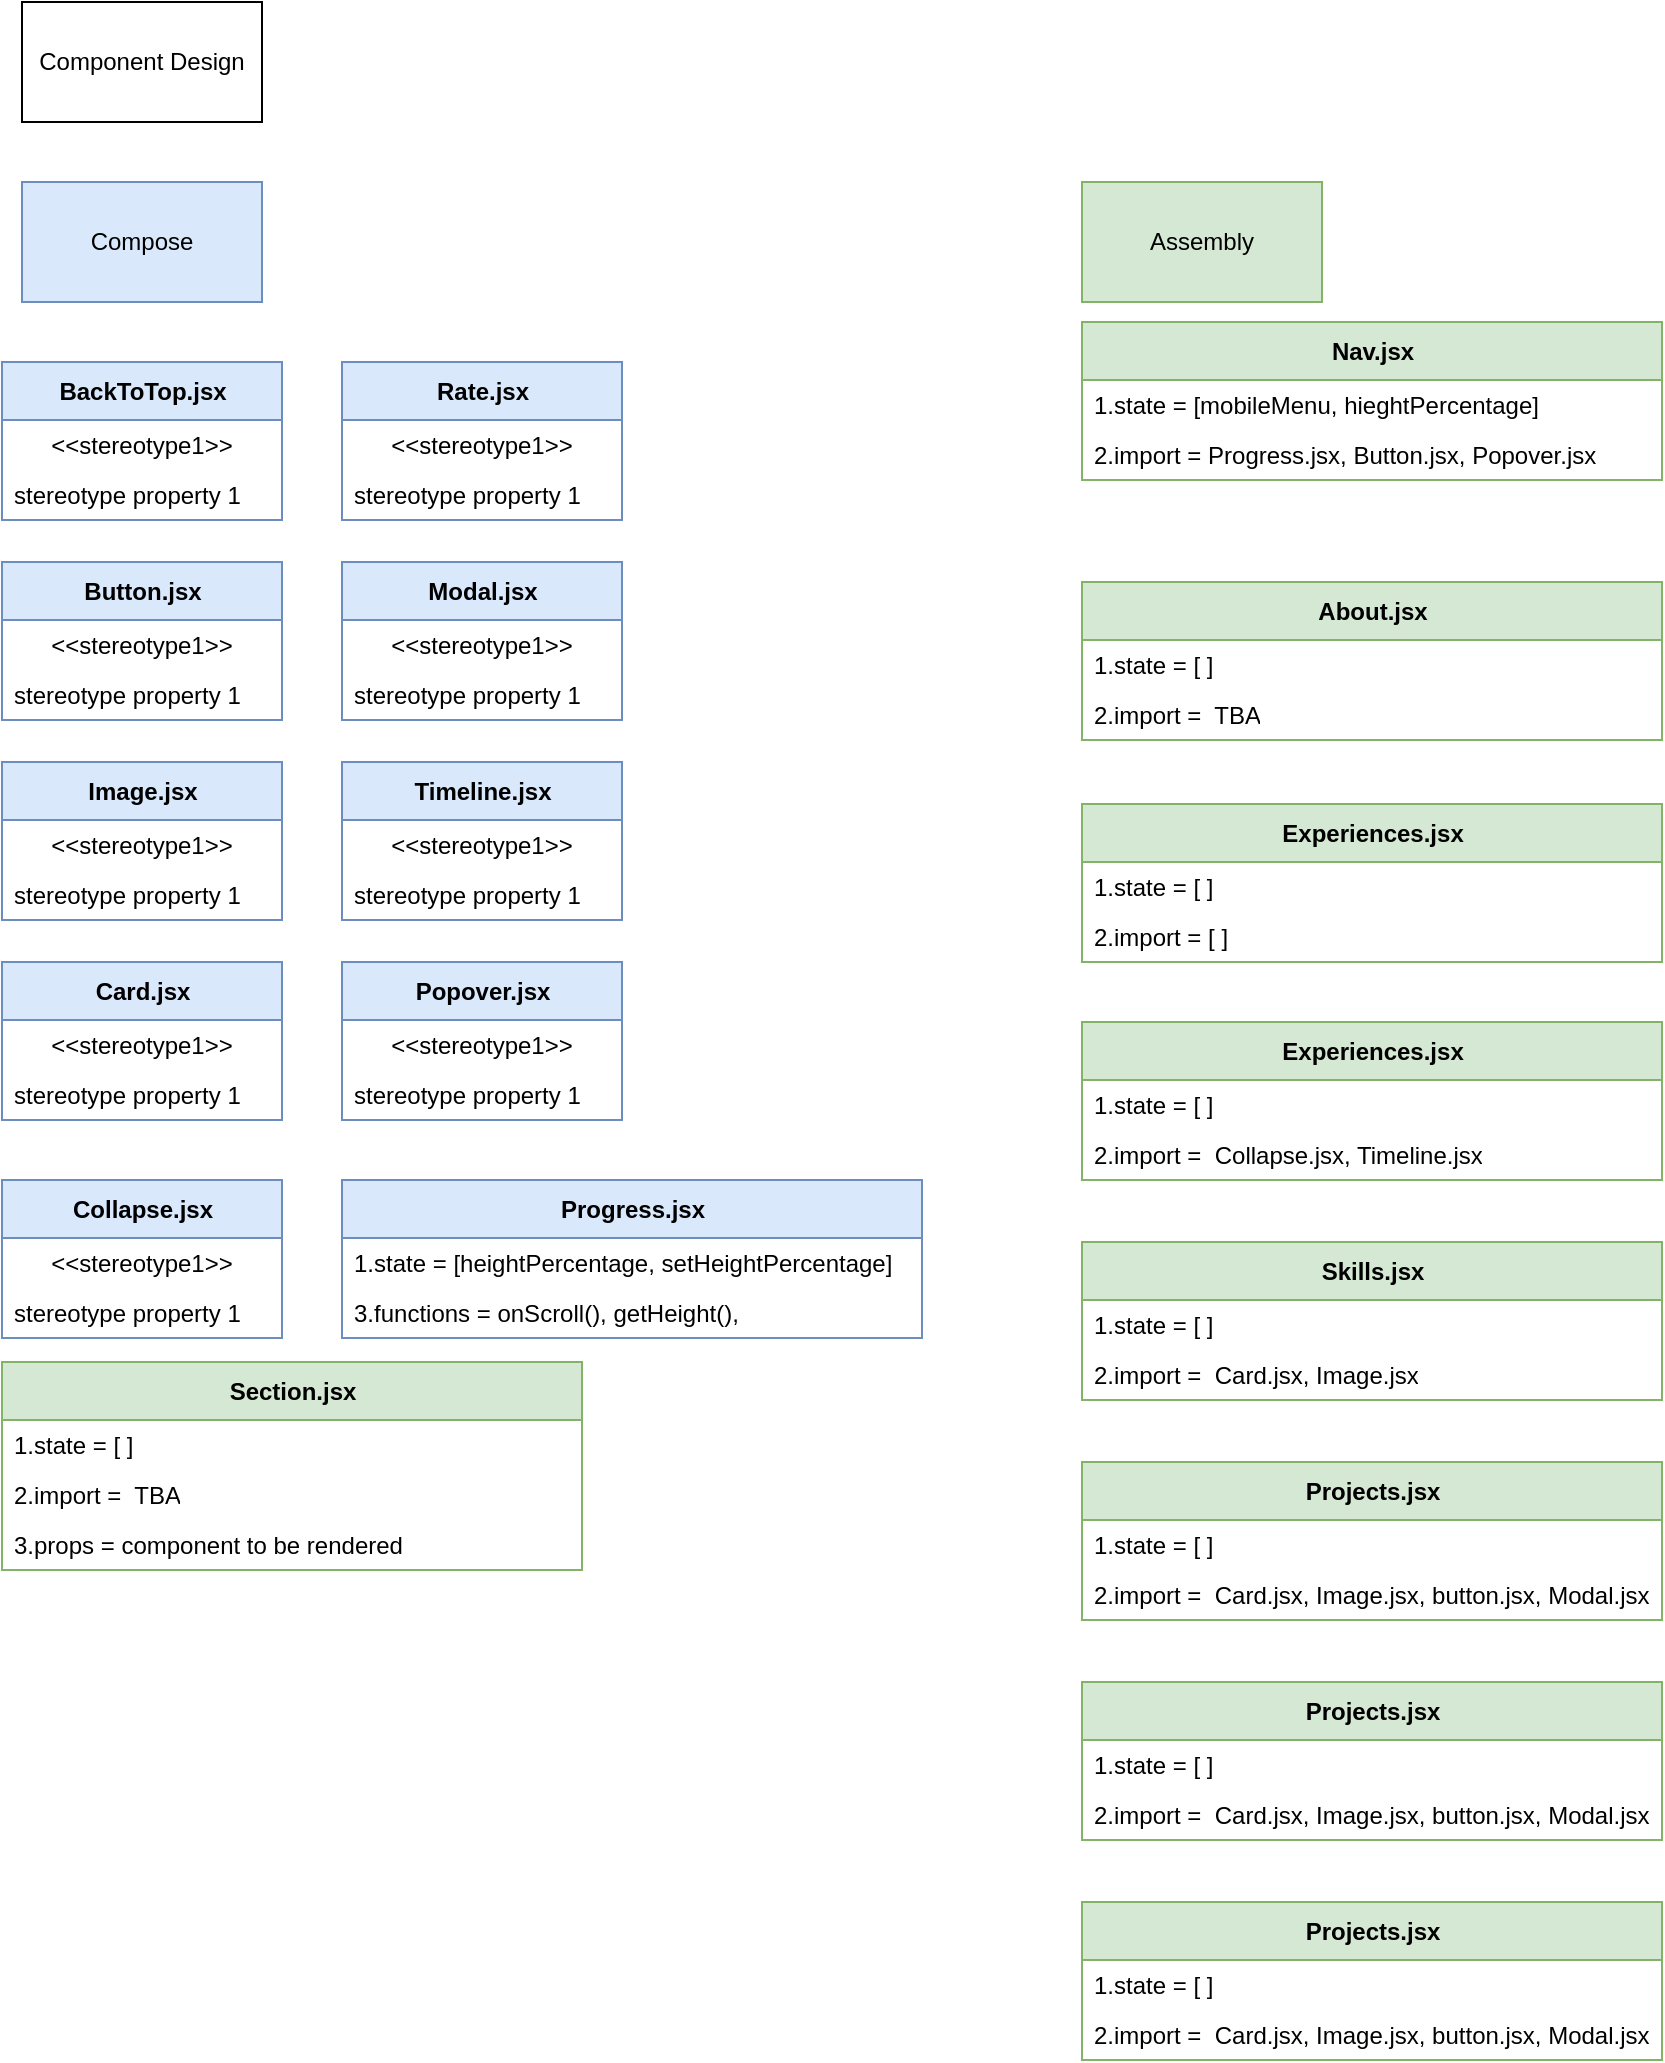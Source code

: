 <mxfile version="19.0.3" type="device"><diagram id="y4vdwd6SdsF2jcxnm0gh" name="Page-1"><mxGraphModel dx="295" dy="751" grid="1" gridSize="10" guides="1" tooltips="1" connect="1" arrows="1" fold="1" page="1" pageScale="1" pageWidth="2339" pageHeight="3300" math="0" shadow="0"><root><mxCell id="0"/><mxCell id="1" parent="0"/><mxCell id="eV-yar144Pc9FKJqsoMi-1" value="Nav.jsx" style="swimlane;fontStyle=1;align=center;verticalAlign=middle;childLayout=stackLayout;horizontal=1;startSize=29;horizontalStack=0;resizeParent=1;resizeParentMax=0;resizeLast=0;collapsible=0;marginBottom=0;html=1;fillColor=#d5e8d4;strokeColor=#82b366;" vertex="1" parent="1"><mxGeometry x="600" y="200" width="290" height="79" as="geometry"/></mxCell><mxCell id="eV-yar144Pc9FKJqsoMi-2" value="1.state = [mobileMenu, hieghtPercentage]" style="text;html=1;strokeColor=none;fillColor=none;align=left;verticalAlign=middle;spacingLeft=4;spacingRight=4;overflow=hidden;rotatable=0;points=[[0,0.5],[1,0.5]];portConstraint=eastwest;" vertex="1" parent="eV-yar144Pc9FKJqsoMi-1"><mxGeometry y="29" width="290" height="25" as="geometry"/></mxCell><mxCell id="eV-yar144Pc9FKJqsoMi-3" value="2.import = Progress.jsx, Button.jsx, Popover.jsx" style="text;html=1;strokeColor=none;fillColor=none;align=left;verticalAlign=middle;spacingLeft=4;spacingRight=4;overflow=hidden;rotatable=0;points=[[0,0.5],[1,0.5]];portConstraint=eastwest;" vertex="1" parent="eV-yar144Pc9FKJqsoMi-1"><mxGeometry y="54" width="290" height="25" as="geometry"/></mxCell><mxCell id="eV-yar144Pc9FKJqsoMi-4" value="Button.jsx" style="swimlane;fontStyle=1;align=center;verticalAlign=middle;childLayout=stackLayout;horizontal=1;startSize=29;horizontalStack=0;resizeParent=1;resizeParentMax=0;resizeLast=0;collapsible=0;marginBottom=0;html=1;fillColor=#dae8fc;strokeColor=#6c8ebf;" vertex="1" parent="1"><mxGeometry x="60" y="320" width="140" height="79" as="geometry"/></mxCell><mxCell id="eV-yar144Pc9FKJqsoMi-5" value="&amp;lt;&amp;lt;stereotype1&amp;gt;&amp;gt;" style="text;html=1;strokeColor=none;fillColor=none;align=center;verticalAlign=middle;spacingLeft=4;spacingRight=4;overflow=hidden;rotatable=0;points=[[0,0.5],[1,0.5]];portConstraint=eastwest;" vertex="1" parent="eV-yar144Pc9FKJqsoMi-4"><mxGeometry y="29" width="140" height="25" as="geometry"/></mxCell><mxCell id="eV-yar144Pc9FKJqsoMi-6" value="stereotype property 1" style="text;html=1;strokeColor=none;fillColor=none;align=left;verticalAlign=middle;spacingLeft=4;spacingRight=4;overflow=hidden;rotatable=0;points=[[0,0.5],[1,0.5]];portConstraint=eastwest;" vertex="1" parent="eV-yar144Pc9FKJqsoMi-4"><mxGeometry y="54" width="140" height="25" as="geometry"/></mxCell><mxCell id="eV-yar144Pc9FKJqsoMi-7" value="Section.jsx" style="swimlane;fontStyle=1;align=center;verticalAlign=middle;childLayout=stackLayout;horizontal=1;startSize=29;horizontalStack=0;resizeParent=1;resizeParentMax=0;resizeLast=0;collapsible=0;marginBottom=0;html=1;fillColor=#d5e8d4;strokeColor=#82b366;" vertex="1" parent="1"><mxGeometry x="60" y="720" width="290" height="104" as="geometry"/></mxCell><mxCell id="eV-yar144Pc9FKJqsoMi-44" value="1.state = [ ]" style="text;html=1;strokeColor=none;fillColor=none;align=left;verticalAlign=middle;spacingLeft=4;spacingRight=4;overflow=hidden;rotatable=0;points=[[0,0.5],[1,0.5]];portConstraint=eastwest;" vertex="1" parent="eV-yar144Pc9FKJqsoMi-7"><mxGeometry y="29" width="290" height="25" as="geometry"/></mxCell><mxCell id="eV-yar144Pc9FKJqsoMi-45" value="2.import =&amp;nbsp; TBA" style="text;html=1;strokeColor=none;fillColor=none;align=left;verticalAlign=middle;spacingLeft=4;spacingRight=4;overflow=hidden;rotatable=0;points=[[0,0.5],[1,0.5]];portConstraint=eastwest;" vertex="1" parent="eV-yar144Pc9FKJqsoMi-7"><mxGeometry y="54" width="290" height="25" as="geometry"/></mxCell><mxCell id="eV-yar144Pc9FKJqsoMi-47" value="3.props = component to be rendered&amp;nbsp;" style="text;html=1;strokeColor=none;fillColor=none;align=left;verticalAlign=middle;spacingLeft=4;spacingRight=4;overflow=hidden;rotatable=0;points=[[0,0.5],[1,0.5]];portConstraint=eastwest;" vertex="1" parent="eV-yar144Pc9FKJqsoMi-7"><mxGeometry y="79" width="290" height="25" as="geometry"/></mxCell><mxCell id="eV-yar144Pc9FKJqsoMi-10" value="Card.jsx" style="swimlane;fontStyle=1;align=center;verticalAlign=middle;childLayout=stackLayout;horizontal=1;startSize=29;horizontalStack=0;resizeParent=1;resizeParentMax=0;resizeLast=0;collapsible=0;marginBottom=0;html=1;fillColor=#dae8fc;strokeColor=#6c8ebf;" vertex="1" parent="1"><mxGeometry x="60" y="520" width="140" height="79" as="geometry"/></mxCell><mxCell id="eV-yar144Pc9FKJqsoMi-11" value="&amp;lt;&amp;lt;stereotype1&amp;gt;&amp;gt;" style="text;html=1;strokeColor=none;fillColor=none;align=center;verticalAlign=middle;spacingLeft=4;spacingRight=4;overflow=hidden;rotatable=0;points=[[0,0.5],[1,0.5]];portConstraint=eastwest;" vertex="1" parent="eV-yar144Pc9FKJqsoMi-10"><mxGeometry y="29" width="140" height="25" as="geometry"/></mxCell><mxCell id="eV-yar144Pc9FKJqsoMi-12" value="stereotype property 1" style="text;html=1;strokeColor=none;fillColor=none;align=left;verticalAlign=middle;spacingLeft=4;spacingRight=4;overflow=hidden;rotatable=0;points=[[0,0.5],[1,0.5]];portConstraint=eastwest;" vertex="1" parent="eV-yar144Pc9FKJqsoMi-10"><mxGeometry y="54" width="140" height="25" as="geometry"/></mxCell><mxCell id="eV-yar144Pc9FKJqsoMi-13" value="BackToTop.jsx" style="swimlane;fontStyle=1;align=center;verticalAlign=middle;childLayout=stackLayout;horizontal=1;startSize=29;horizontalStack=0;resizeParent=1;resizeParentMax=0;resizeLast=0;collapsible=0;marginBottom=0;html=1;fillColor=#dae8fc;strokeColor=#6c8ebf;" vertex="1" parent="1"><mxGeometry x="60" y="220" width="140" height="79" as="geometry"/></mxCell><mxCell id="eV-yar144Pc9FKJqsoMi-14" value="&amp;lt;&amp;lt;stereotype1&amp;gt;&amp;gt;" style="text;html=1;strokeColor=none;fillColor=none;align=center;verticalAlign=middle;spacingLeft=4;spacingRight=4;overflow=hidden;rotatable=0;points=[[0,0.5],[1,0.5]];portConstraint=eastwest;" vertex="1" parent="eV-yar144Pc9FKJqsoMi-13"><mxGeometry y="29" width="140" height="25" as="geometry"/></mxCell><mxCell id="eV-yar144Pc9FKJqsoMi-15" value="stereotype property 1" style="text;html=1;strokeColor=none;fillColor=none;align=left;verticalAlign=middle;spacingLeft=4;spacingRight=4;overflow=hidden;rotatable=0;points=[[0,0.5],[1,0.5]];portConstraint=eastwest;" vertex="1" parent="eV-yar144Pc9FKJqsoMi-13"><mxGeometry y="54" width="140" height="25" as="geometry"/></mxCell><mxCell id="eV-yar144Pc9FKJqsoMi-16" value="Rate.jsx" style="swimlane;fontStyle=1;align=center;verticalAlign=middle;childLayout=stackLayout;horizontal=1;startSize=29;horizontalStack=0;resizeParent=1;resizeParentMax=0;resizeLast=0;collapsible=0;marginBottom=0;html=1;fillColor=#dae8fc;strokeColor=#6c8ebf;" vertex="1" parent="1"><mxGeometry x="230" y="220" width="140" height="79" as="geometry"/></mxCell><mxCell id="eV-yar144Pc9FKJqsoMi-17" value="&amp;lt;&amp;lt;stereotype1&amp;gt;&amp;gt;" style="text;html=1;strokeColor=none;fillColor=none;align=center;verticalAlign=middle;spacingLeft=4;spacingRight=4;overflow=hidden;rotatable=0;points=[[0,0.5],[1,0.5]];portConstraint=eastwest;" vertex="1" parent="eV-yar144Pc9FKJqsoMi-16"><mxGeometry y="29" width="140" height="25" as="geometry"/></mxCell><mxCell id="eV-yar144Pc9FKJqsoMi-18" value="stereotype property 1" style="text;html=1;strokeColor=none;fillColor=none;align=left;verticalAlign=middle;spacingLeft=4;spacingRight=4;overflow=hidden;rotatable=0;points=[[0,0.5],[1,0.5]];portConstraint=eastwest;" vertex="1" parent="eV-yar144Pc9FKJqsoMi-16"><mxGeometry y="54" width="140" height="25" as="geometry"/></mxCell><mxCell id="eV-yar144Pc9FKJqsoMi-19" value="Modal.jsx" style="swimlane;fontStyle=1;align=center;verticalAlign=middle;childLayout=stackLayout;horizontal=1;startSize=29;horizontalStack=0;resizeParent=1;resizeParentMax=0;resizeLast=0;collapsible=0;marginBottom=0;html=1;fillColor=#dae8fc;strokeColor=#6c8ebf;" vertex="1" parent="1"><mxGeometry x="230" y="320" width="140" height="79" as="geometry"/></mxCell><mxCell id="eV-yar144Pc9FKJqsoMi-20" value="&amp;lt;&amp;lt;stereotype1&amp;gt;&amp;gt;" style="text;html=1;strokeColor=none;fillColor=none;align=center;verticalAlign=middle;spacingLeft=4;spacingRight=4;overflow=hidden;rotatable=0;points=[[0,0.5],[1,0.5]];portConstraint=eastwest;" vertex="1" parent="eV-yar144Pc9FKJqsoMi-19"><mxGeometry y="29" width="140" height="25" as="geometry"/></mxCell><mxCell id="eV-yar144Pc9FKJqsoMi-21" value="stereotype property 1" style="text;html=1;strokeColor=none;fillColor=none;align=left;verticalAlign=middle;spacingLeft=4;spacingRight=4;overflow=hidden;rotatable=0;points=[[0,0.5],[1,0.5]];portConstraint=eastwest;" vertex="1" parent="eV-yar144Pc9FKJqsoMi-19"><mxGeometry y="54" width="140" height="25" as="geometry"/></mxCell><mxCell id="eV-yar144Pc9FKJqsoMi-22" value="Popover.jsx" style="swimlane;fontStyle=1;align=center;verticalAlign=middle;childLayout=stackLayout;horizontal=1;startSize=29;horizontalStack=0;resizeParent=1;resizeParentMax=0;resizeLast=0;collapsible=0;marginBottom=0;html=1;fillColor=#dae8fc;strokeColor=#6c8ebf;" vertex="1" parent="1"><mxGeometry x="230" y="520" width="140" height="79" as="geometry"/></mxCell><mxCell id="eV-yar144Pc9FKJqsoMi-23" value="&amp;lt;&amp;lt;stereotype1&amp;gt;&amp;gt;" style="text;html=1;strokeColor=none;fillColor=none;align=center;verticalAlign=middle;spacingLeft=4;spacingRight=4;overflow=hidden;rotatable=0;points=[[0,0.5],[1,0.5]];portConstraint=eastwest;" vertex="1" parent="eV-yar144Pc9FKJqsoMi-22"><mxGeometry y="29" width="140" height="25" as="geometry"/></mxCell><mxCell id="eV-yar144Pc9FKJqsoMi-24" value="stereotype property 1" style="text;html=1;strokeColor=none;fillColor=none;align=left;verticalAlign=middle;spacingLeft=4;spacingRight=4;overflow=hidden;rotatable=0;points=[[0,0.5],[1,0.5]];portConstraint=eastwest;" vertex="1" parent="eV-yar144Pc9FKJqsoMi-22"><mxGeometry y="54" width="140" height="25" as="geometry"/></mxCell><mxCell id="eV-yar144Pc9FKJqsoMi-25" value="Progress.jsx&lt;br&gt;" style="swimlane;fontStyle=1;align=center;verticalAlign=middle;childLayout=stackLayout;horizontal=1;startSize=29;horizontalStack=0;resizeParent=1;resizeParentMax=0;resizeLast=0;collapsible=0;marginBottom=0;html=1;fillColor=#dae8fc;strokeColor=#6c8ebf;" vertex="1" parent="1"><mxGeometry x="230" y="629" width="290" height="79" as="geometry"/></mxCell><mxCell id="eV-yar144Pc9FKJqsoMi-26" value="1.state = [heightPercentage, setHeightPercentage]" style="text;html=1;strokeColor=none;fillColor=none;align=left;verticalAlign=middle;spacingLeft=4;spacingRight=4;overflow=hidden;rotatable=0;points=[[0,0.5],[1,0.5]];portConstraint=eastwest;" vertex="1" parent="eV-yar144Pc9FKJqsoMi-25"><mxGeometry y="29" width="290" height="25" as="geometry"/></mxCell><mxCell id="eV-yar144Pc9FKJqsoMi-59" value="3.functions = onScroll(), getHeight(),&amp;nbsp;" style="text;html=1;strokeColor=none;fillColor=none;align=left;verticalAlign=middle;spacingLeft=4;spacingRight=4;overflow=hidden;rotatable=0;points=[[0,0.5],[1,0.5]];portConstraint=eastwest;" vertex="1" parent="eV-yar144Pc9FKJqsoMi-25"><mxGeometry y="54" width="290" height="25" as="geometry"/></mxCell><mxCell id="eV-yar144Pc9FKJqsoMi-28" value="Timeline.jsx" style="swimlane;fontStyle=1;align=center;verticalAlign=middle;childLayout=stackLayout;horizontal=1;startSize=29;horizontalStack=0;resizeParent=1;resizeParentMax=0;resizeLast=0;collapsible=0;marginBottom=0;html=1;fillColor=#dae8fc;strokeColor=#6c8ebf;" vertex="1" parent="1"><mxGeometry x="230" y="420" width="140" height="79" as="geometry"/></mxCell><mxCell id="eV-yar144Pc9FKJqsoMi-29" value="&amp;lt;&amp;lt;stereotype1&amp;gt;&amp;gt;" style="text;html=1;strokeColor=none;fillColor=none;align=center;verticalAlign=middle;spacingLeft=4;spacingRight=4;overflow=hidden;rotatable=0;points=[[0,0.5],[1,0.5]];portConstraint=eastwest;" vertex="1" parent="eV-yar144Pc9FKJqsoMi-28"><mxGeometry y="29" width="140" height="25" as="geometry"/></mxCell><mxCell id="eV-yar144Pc9FKJqsoMi-30" value="stereotype property 1" style="text;html=1;strokeColor=none;fillColor=none;align=left;verticalAlign=middle;spacingLeft=4;spacingRight=4;overflow=hidden;rotatable=0;points=[[0,0.5],[1,0.5]];portConstraint=eastwest;" vertex="1" parent="eV-yar144Pc9FKJqsoMi-28"><mxGeometry y="54" width="140" height="25" as="geometry"/></mxCell><mxCell id="eV-yar144Pc9FKJqsoMi-31" value="Image.jsx" style="swimlane;fontStyle=1;align=center;verticalAlign=middle;childLayout=stackLayout;horizontal=1;startSize=29;horizontalStack=0;resizeParent=1;resizeParentMax=0;resizeLast=0;collapsible=0;marginBottom=0;html=1;fillColor=#dae8fc;strokeColor=#6c8ebf;" vertex="1" parent="1"><mxGeometry x="60" y="420" width="140" height="79" as="geometry"/></mxCell><mxCell id="eV-yar144Pc9FKJqsoMi-32" value="&amp;lt;&amp;lt;stereotype1&amp;gt;&amp;gt;" style="text;html=1;strokeColor=none;fillColor=none;align=center;verticalAlign=middle;spacingLeft=4;spacingRight=4;overflow=hidden;rotatable=0;points=[[0,0.5],[1,0.5]];portConstraint=eastwest;" vertex="1" parent="eV-yar144Pc9FKJqsoMi-31"><mxGeometry y="29" width="140" height="25" as="geometry"/></mxCell><mxCell id="eV-yar144Pc9FKJqsoMi-33" value="stereotype property 1" style="text;html=1;strokeColor=none;fillColor=none;align=left;verticalAlign=middle;spacingLeft=4;spacingRight=4;overflow=hidden;rotatable=0;points=[[0,0.5],[1,0.5]];portConstraint=eastwest;" vertex="1" parent="eV-yar144Pc9FKJqsoMi-31"><mxGeometry y="54" width="140" height="25" as="geometry"/></mxCell><mxCell id="eV-yar144Pc9FKJqsoMi-34" value="Collapse.jsx" style="swimlane;fontStyle=1;align=center;verticalAlign=middle;childLayout=stackLayout;horizontal=1;startSize=29;horizontalStack=0;resizeParent=1;resizeParentMax=0;resizeLast=0;collapsible=0;marginBottom=0;html=1;fillColor=#dae8fc;strokeColor=#6c8ebf;" vertex="1" parent="1"><mxGeometry x="60" y="629" width="140" height="79" as="geometry"/></mxCell><mxCell id="eV-yar144Pc9FKJqsoMi-35" value="&amp;lt;&amp;lt;stereotype1&amp;gt;&amp;gt;" style="text;html=1;strokeColor=none;fillColor=none;align=center;verticalAlign=middle;spacingLeft=4;spacingRight=4;overflow=hidden;rotatable=0;points=[[0,0.5],[1,0.5]];portConstraint=eastwest;" vertex="1" parent="eV-yar144Pc9FKJqsoMi-34"><mxGeometry y="29" width="140" height="25" as="geometry"/></mxCell><mxCell id="eV-yar144Pc9FKJqsoMi-36" value="stereotype property 1" style="text;html=1;strokeColor=none;fillColor=none;align=left;verticalAlign=middle;spacingLeft=4;spacingRight=4;overflow=hidden;rotatable=0;points=[[0,0.5],[1,0.5]];portConstraint=eastwest;" vertex="1" parent="eV-yar144Pc9FKJqsoMi-34"><mxGeometry y="54" width="140" height="25" as="geometry"/></mxCell><mxCell id="eV-yar144Pc9FKJqsoMi-37" value="Component Design" style="rounded=0;whiteSpace=wrap;html=1;" vertex="1" parent="1"><mxGeometry x="70" y="40" width="120" height="60" as="geometry"/></mxCell><mxCell id="eV-yar144Pc9FKJqsoMi-38" value="Compose" style="rounded=0;whiteSpace=wrap;html=1;fillColor=#dae8fc;strokeColor=#6c8ebf;" vertex="1" parent="1"><mxGeometry x="70" y="130" width="120" height="60" as="geometry"/></mxCell><mxCell id="eV-yar144Pc9FKJqsoMi-39" value="Assembly" style="rounded=0;whiteSpace=wrap;html=1;fillColor=#d5e8d4;strokeColor=#82b366;" vertex="1" parent="1"><mxGeometry x="600" y="130" width="120" height="60" as="geometry"/></mxCell><mxCell id="eV-yar144Pc9FKJqsoMi-48" value="About.jsx" style="swimlane;fontStyle=1;align=center;verticalAlign=middle;childLayout=stackLayout;horizontal=1;startSize=29;horizontalStack=0;resizeParent=1;resizeParentMax=0;resizeLast=0;collapsible=0;marginBottom=0;html=1;fillColor=#d5e8d4;strokeColor=#82b366;" vertex="1" parent="1"><mxGeometry x="600" y="330" width="290" height="79" as="geometry"/></mxCell><mxCell id="eV-yar144Pc9FKJqsoMi-49" value="1.state = [ ]" style="text;html=1;strokeColor=none;fillColor=none;align=left;verticalAlign=middle;spacingLeft=4;spacingRight=4;overflow=hidden;rotatable=0;points=[[0,0.5],[1,0.5]];portConstraint=eastwest;" vertex="1" parent="eV-yar144Pc9FKJqsoMi-48"><mxGeometry y="29" width="290" height="25" as="geometry"/></mxCell><mxCell id="eV-yar144Pc9FKJqsoMi-50" value="2.import =&amp;nbsp; TBA" style="text;html=1;strokeColor=none;fillColor=none;align=left;verticalAlign=middle;spacingLeft=4;spacingRight=4;overflow=hidden;rotatable=0;points=[[0,0.5],[1,0.5]];portConstraint=eastwest;" vertex="1" parent="eV-yar144Pc9FKJqsoMi-48"><mxGeometry y="54" width="290" height="25" as="geometry"/></mxCell><mxCell id="eV-yar144Pc9FKJqsoMi-53" value="Experiences.jsx" style="swimlane;fontStyle=1;align=center;verticalAlign=middle;childLayout=stackLayout;horizontal=1;startSize=29;horizontalStack=0;resizeParent=1;resizeParentMax=0;resizeLast=0;collapsible=0;marginBottom=0;html=1;fillColor=#d5e8d4;strokeColor=#82b366;" vertex="1" parent="1"><mxGeometry x="600" y="441" width="290" height="79" as="geometry"/></mxCell><mxCell id="eV-yar144Pc9FKJqsoMi-54" value="1.state = [ ]" style="text;html=1;strokeColor=none;fillColor=none;align=left;verticalAlign=middle;spacingLeft=4;spacingRight=4;overflow=hidden;rotatable=0;points=[[0,0.5],[1,0.5]];portConstraint=eastwest;" vertex="1" parent="eV-yar144Pc9FKJqsoMi-53"><mxGeometry y="29" width="290" height="25" as="geometry"/></mxCell><mxCell id="eV-yar144Pc9FKJqsoMi-55" value="2.import = [ ]" style="text;html=1;strokeColor=none;fillColor=none;align=left;verticalAlign=middle;spacingLeft=4;spacingRight=4;overflow=hidden;rotatable=0;points=[[0,0.5],[1,0.5]];portConstraint=eastwest;" vertex="1" parent="eV-yar144Pc9FKJqsoMi-53"><mxGeometry y="54" width="290" height="25" as="geometry"/></mxCell><mxCell id="eV-yar144Pc9FKJqsoMi-56" value="Experiences.jsx" style="swimlane;fontStyle=1;align=center;verticalAlign=middle;childLayout=stackLayout;horizontal=1;startSize=29;horizontalStack=0;resizeParent=1;resizeParentMax=0;resizeLast=0;collapsible=0;marginBottom=0;html=1;fillColor=#d5e8d4;strokeColor=#82b366;" vertex="1" parent="1"><mxGeometry x="600" y="550" width="290" height="79" as="geometry"/></mxCell><mxCell id="eV-yar144Pc9FKJqsoMi-57" value="1.state = [ ]" style="text;html=1;strokeColor=none;fillColor=none;align=left;verticalAlign=middle;spacingLeft=4;spacingRight=4;overflow=hidden;rotatable=0;points=[[0,0.5],[1,0.5]];portConstraint=eastwest;" vertex="1" parent="eV-yar144Pc9FKJqsoMi-56"><mxGeometry y="29" width="290" height="25" as="geometry"/></mxCell><mxCell id="eV-yar144Pc9FKJqsoMi-58" value="2.import =&amp;nbsp; Collapse.jsx, Timeline.jsx" style="text;html=1;strokeColor=none;fillColor=none;align=left;verticalAlign=middle;spacingLeft=4;spacingRight=4;overflow=hidden;rotatable=0;points=[[0,0.5],[1,0.5]];portConstraint=eastwest;" vertex="1" parent="eV-yar144Pc9FKJqsoMi-56"><mxGeometry y="54" width="290" height="25" as="geometry"/></mxCell><mxCell id="eV-yar144Pc9FKJqsoMi-60" value="Skills.jsx" style="swimlane;fontStyle=1;align=center;verticalAlign=middle;childLayout=stackLayout;horizontal=1;startSize=29;horizontalStack=0;resizeParent=1;resizeParentMax=0;resizeLast=0;collapsible=0;marginBottom=0;html=1;fillColor=#d5e8d4;strokeColor=#82b366;" vertex="1" parent="1"><mxGeometry x="600" y="660" width="290" height="79" as="geometry"/></mxCell><mxCell id="eV-yar144Pc9FKJqsoMi-61" value="1.state = [ ]" style="text;html=1;strokeColor=none;fillColor=none;align=left;verticalAlign=middle;spacingLeft=4;spacingRight=4;overflow=hidden;rotatable=0;points=[[0,0.5],[1,0.5]];portConstraint=eastwest;" vertex="1" parent="eV-yar144Pc9FKJqsoMi-60"><mxGeometry y="29" width="290" height="25" as="geometry"/></mxCell><mxCell id="eV-yar144Pc9FKJqsoMi-62" value="2.import =&amp;nbsp; Card.jsx, Image.jsx" style="text;html=1;strokeColor=none;fillColor=none;align=left;verticalAlign=middle;spacingLeft=4;spacingRight=4;overflow=hidden;rotatable=0;points=[[0,0.5],[1,0.5]];portConstraint=eastwest;" vertex="1" parent="eV-yar144Pc9FKJqsoMi-60"><mxGeometry y="54" width="290" height="25" as="geometry"/></mxCell><mxCell id="eV-yar144Pc9FKJqsoMi-63" value="Projects.jsx" style="swimlane;fontStyle=1;align=center;verticalAlign=middle;childLayout=stackLayout;horizontal=1;startSize=29;horizontalStack=0;resizeParent=1;resizeParentMax=0;resizeLast=0;collapsible=0;marginBottom=0;html=1;fillColor=#d5e8d4;strokeColor=#82b366;" vertex="1" parent="1"><mxGeometry x="600" y="770" width="290" height="79" as="geometry"/></mxCell><mxCell id="eV-yar144Pc9FKJqsoMi-64" value="1.state = [ ]" style="text;html=1;strokeColor=none;fillColor=none;align=left;verticalAlign=middle;spacingLeft=4;spacingRight=4;overflow=hidden;rotatable=0;points=[[0,0.5],[1,0.5]];portConstraint=eastwest;" vertex="1" parent="eV-yar144Pc9FKJqsoMi-63"><mxGeometry y="29" width="290" height="25" as="geometry"/></mxCell><mxCell id="eV-yar144Pc9FKJqsoMi-65" value="2.import =&amp;nbsp; Card.jsx, Image.jsx, button.jsx, Modal.jsx" style="text;html=1;strokeColor=none;fillColor=none;align=left;verticalAlign=middle;spacingLeft=4;spacingRight=4;overflow=hidden;rotatable=0;points=[[0,0.5],[1,0.5]];portConstraint=eastwest;" vertex="1" parent="eV-yar144Pc9FKJqsoMi-63"><mxGeometry y="54" width="290" height="25" as="geometry"/></mxCell><mxCell id="eV-yar144Pc9FKJqsoMi-66" value="Projects.jsx" style="swimlane;fontStyle=1;align=center;verticalAlign=middle;childLayout=stackLayout;horizontal=1;startSize=29;horizontalStack=0;resizeParent=1;resizeParentMax=0;resizeLast=0;collapsible=0;marginBottom=0;html=1;fillColor=#d5e8d4;strokeColor=#82b366;" vertex="1" parent="1"><mxGeometry x="600" y="880" width="290" height="79" as="geometry"/></mxCell><mxCell id="eV-yar144Pc9FKJqsoMi-67" value="1.state = [ ]" style="text;html=1;strokeColor=none;fillColor=none;align=left;verticalAlign=middle;spacingLeft=4;spacingRight=4;overflow=hidden;rotatable=0;points=[[0,0.5],[1,0.5]];portConstraint=eastwest;" vertex="1" parent="eV-yar144Pc9FKJqsoMi-66"><mxGeometry y="29" width="290" height="25" as="geometry"/></mxCell><mxCell id="eV-yar144Pc9FKJqsoMi-68" value="2.import =&amp;nbsp; Card.jsx, Image.jsx, button.jsx, Modal.jsx" style="text;html=1;strokeColor=none;fillColor=none;align=left;verticalAlign=middle;spacingLeft=4;spacingRight=4;overflow=hidden;rotatable=0;points=[[0,0.5],[1,0.5]];portConstraint=eastwest;" vertex="1" parent="eV-yar144Pc9FKJqsoMi-66"><mxGeometry y="54" width="290" height="25" as="geometry"/></mxCell><mxCell id="eV-yar144Pc9FKJqsoMi-69" value="Projects.jsx" style="swimlane;fontStyle=1;align=center;verticalAlign=middle;childLayout=stackLayout;horizontal=1;startSize=29;horizontalStack=0;resizeParent=1;resizeParentMax=0;resizeLast=0;collapsible=0;marginBottom=0;html=1;fillColor=#d5e8d4;strokeColor=#82b366;" vertex="1" parent="1"><mxGeometry x="600" y="990" width="290" height="79" as="geometry"/></mxCell><mxCell id="eV-yar144Pc9FKJqsoMi-70" value="1.state = [ ]" style="text;html=1;strokeColor=none;fillColor=none;align=left;verticalAlign=middle;spacingLeft=4;spacingRight=4;overflow=hidden;rotatable=0;points=[[0,0.5],[1,0.5]];portConstraint=eastwest;" vertex="1" parent="eV-yar144Pc9FKJqsoMi-69"><mxGeometry y="29" width="290" height="25" as="geometry"/></mxCell><mxCell id="eV-yar144Pc9FKJqsoMi-71" value="2.import =&amp;nbsp; Card.jsx, Image.jsx, button.jsx, Modal.jsx" style="text;html=1;strokeColor=none;fillColor=none;align=left;verticalAlign=middle;spacingLeft=4;spacingRight=4;overflow=hidden;rotatable=0;points=[[0,0.5],[1,0.5]];portConstraint=eastwest;" vertex="1" parent="eV-yar144Pc9FKJqsoMi-69"><mxGeometry y="54" width="290" height="25" as="geometry"/></mxCell></root></mxGraphModel></diagram></mxfile>